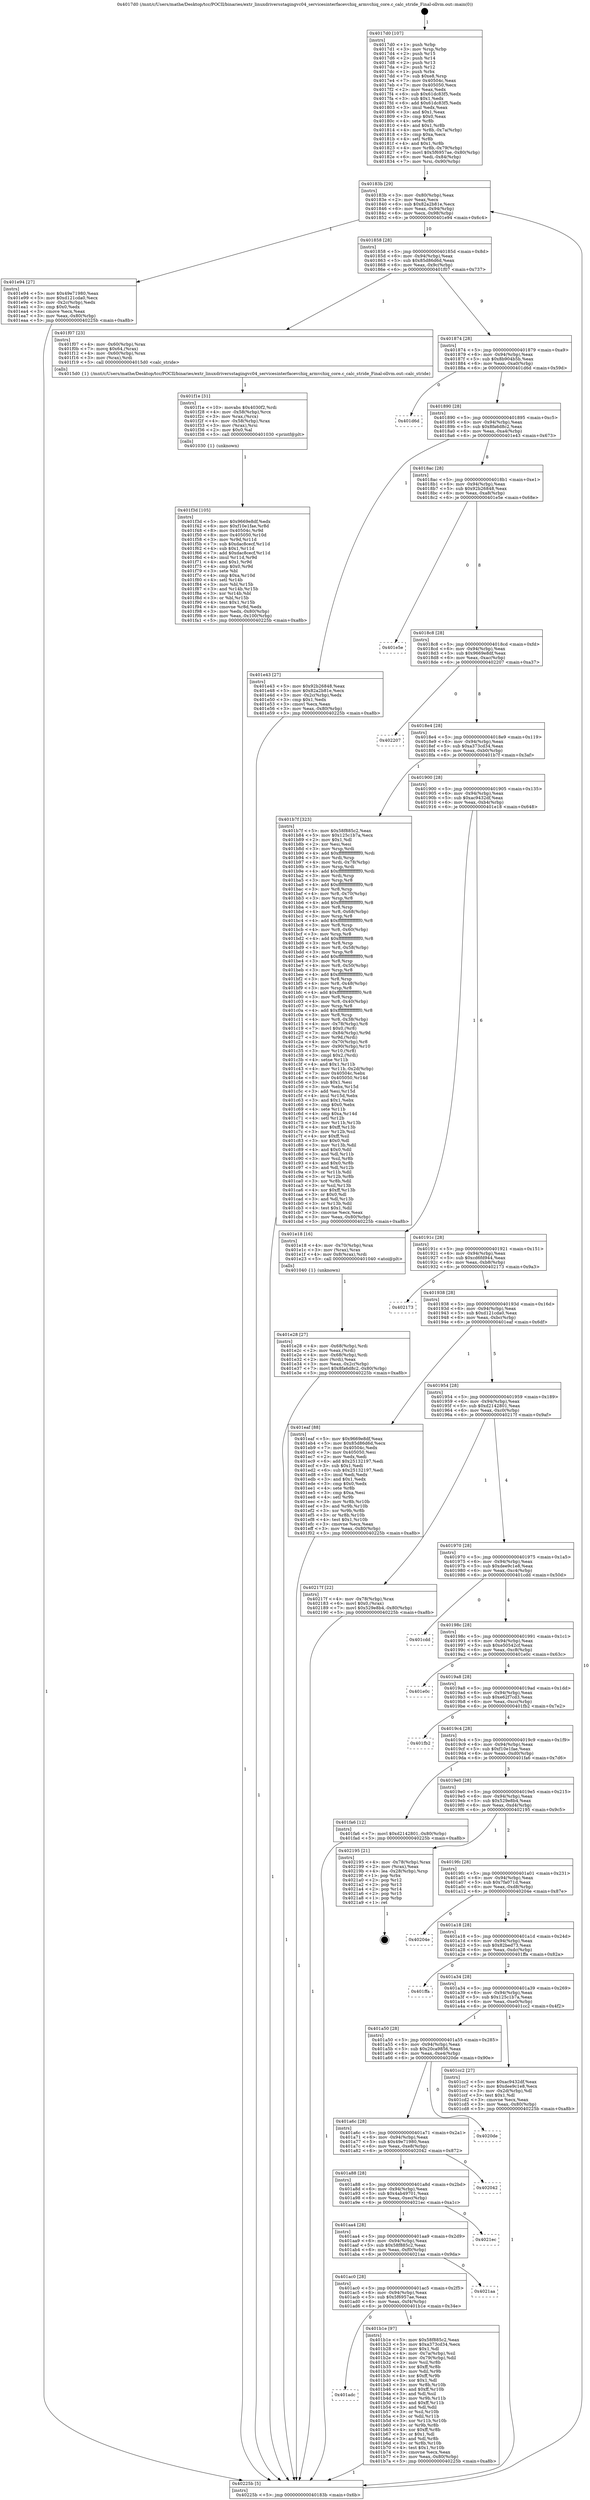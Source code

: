 digraph "0x4017d0" {
  label = "0x4017d0 (/mnt/c/Users/mathe/Desktop/tcc/POCII/binaries/extr_linuxdriversstagingvc04_servicesinterfacevchiq_armvchiq_core.c_calc_stride_Final-ollvm.out::main(0))"
  labelloc = "t"
  node[shape=record]

  Entry [label="",width=0.3,height=0.3,shape=circle,fillcolor=black,style=filled]
  "0x40183b" [label="{
     0x40183b [29]\l
     | [instrs]\l
     &nbsp;&nbsp;0x40183b \<+3\>: mov -0x80(%rbp),%eax\l
     &nbsp;&nbsp;0x40183e \<+2\>: mov %eax,%ecx\l
     &nbsp;&nbsp;0x401840 \<+6\>: sub $0x82a2b81e,%ecx\l
     &nbsp;&nbsp;0x401846 \<+6\>: mov %eax,-0x94(%rbp)\l
     &nbsp;&nbsp;0x40184c \<+6\>: mov %ecx,-0x98(%rbp)\l
     &nbsp;&nbsp;0x401852 \<+6\>: je 0000000000401e94 \<main+0x6c4\>\l
  }"]
  "0x401e94" [label="{
     0x401e94 [27]\l
     | [instrs]\l
     &nbsp;&nbsp;0x401e94 \<+5\>: mov $0x49e71980,%eax\l
     &nbsp;&nbsp;0x401e99 \<+5\>: mov $0xd121cda0,%ecx\l
     &nbsp;&nbsp;0x401e9e \<+3\>: mov -0x2c(%rbp),%edx\l
     &nbsp;&nbsp;0x401ea1 \<+3\>: cmp $0x0,%edx\l
     &nbsp;&nbsp;0x401ea4 \<+3\>: cmove %ecx,%eax\l
     &nbsp;&nbsp;0x401ea7 \<+3\>: mov %eax,-0x80(%rbp)\l
     &nbsp;&nbsp;0x401eaa \<+5\>: jmp 000000000040225b \<main+0xa8b\>\l
  }"]
  "0x401858" [label="{
     0x401858 [28]\l
     | [instrs]\l
     &nbsp;&nbsp;0x401858 \<+5\>: jmp 000000000040185d \<main+0x8d\>\l
     &nbsp;&nbsp;0x40185d \<+6\>: mov -0x94(%rbp),%eax\l
     &nbsp;&nbsp;0x401863 \<+5\>: sub $0x85d86d6d,%eax\l
     &nbsp;&nbsp;0x401868 \<+6\>: mov %eax,-0x9c(%rbp)\l
     &nbsp;&nbsp;0x40186e \<+6\>: je 0000000000401f07 \<main+0x737\>\l
  }"]
  Exit [label="",width=0.3,height=0.3,shape=circle,fillcolor=black,style=filled,peripheries=2]
  "0x401f07" [label="{
     0x401f07 [23]\l
     | [instrs]\l
     &nbsp;&nbsp;0x401f07 \<+4\>: mov -0x60(%rbp),%rax\l
     &nbsp;&nbsp;0x401f0b \<+7\>: movq $0x64,(%rax)\l
     &nbsp;&nbsp;0x401f12 \<+4\>: mov -0x60(%rbp),%rax\l
     &nbsp;&nbsp;0x401f16 \<+3\>: mov (%rax),%rdi\l
     &nbsp;&nbsp;0x401f19 \<+5\>: call 00000000004015d0 \<calc_stride\>\l
     | [calls]\l
     &nbsp;&nbsp;0x4015d0 \{1\} (/mnt/c/Users/mathe/Desktop/tcc/POCII/binaries/extr_linuxdriversstagingvc04_servicesinterfacevchiq_armvchiq_core.c_calc_stride_Final-ollvm.out::calc_stride)\l
  }"]
  "0x401874" [label="{
     0x401874 [28]\l
     | [instrs]\l
     &nbsp;&nbsp;0x401874 \<+5\>: jmp 0000000000401879 \<main+0xa9\>\l
     &nbsp;&nbsp;0x401879 \<+6\>: mov -0x94(%rbp),%eax\l
     &nbsp;&nbsp;0x40187f \<+5\>: sub $0x8b904b5b,%eax\l
     &nbsp;&nbsp;0x401884 \<+6\>: mov %eax,-0xa0(%rbp)\l
     &nbsp;&nbsp;0x40188a \<+6\>: je 0000000000401d6d \<main+0x59d\>\l
  }"]
  "0x401f3d" [label="{
     0x401f3d [105]\l
     | [instrs]\l
     &nbsp;&nbsp;0x401f3d \<+5\>: mov $0x9669e8df,%edx\l
     &nbsp;&nbsp;0x401f42 \<+6\>: mov $0xf10e1fae,%r8d\l
     &nbsp;&nbsp;0x401f48 \<+8\>: mov 0x40504c,%r9d\l
     &nbsp;&nbsp;0x401f50 \<+8\>: mov 0x405050,%r10d\l
     &nbsp;&nbsp;0x401f58 \<+3\>: mov %r9d,%r11d\l
     &nbsp;&nbsp;0x401f5b \<+7\>: sub $0xdac8cecf,%r11d\l
     &nbsp;&nbsp;0x401f62 \<+4\>: sub $0x1,%r11d\l
     &nbsp;&nbsp;0x401f66 \<+7\>: add $0xdac8cecf,%r11d\l
     &nbsp;&nbsp;0x401f6d \<+4\>: imul %r11d,%r9d\l
     &nbsp;&nbsp;0x401f71 \<+4\>: and $0x1,%r9d\l
     &nbsp;&nbsp;0x401f75 \<+4\>: cmp $0x0,%r9d\l
     &nbsp;&nbsp;0x401f79 \<+3\>: sete %bl\l
     &nbsp;&nbsp;0x401f7c \<+4\>: cmp $0xa,%r10d\l
     &nbsp;&nbsp;0x401f80 \<+4\>: setl %r14b\l
     &nbsp;&nbsp;0x401f84 \<+3\>: mov %bl,%r15b\l
     &nbsp;&nbsp;0x401f87 \<+3\>: and %r14b,%r15b\l
     &nbsp;&nbsp;0x401f8a \<+3\>: xor %r14b,%bl\l
     &nbsp;&nbsp;0x401f8d \<+3\>: or %bl,%r15b\l
     &nbsp;&nbsp;0x401f90 \<+4\>: test $0x1,%r15b\l
     &nbsp;&nbsp;0x401f94 \<+4\>: cmovne %r8d,%edx\l
     &nbsp;&nbsp;0x401f98 \<+3\>: mov %edx,-0x80(%rbp)\l
     &nbsp;&nbsp;0x401f9b \<+6\>: mov %eax,-0x100(%rbp)\l
     &nbsp;&nbsp;0x401fa1 \<+5\>: jmp 000000000040225b \<main+0xa8b\>\l
  }"]
  "0x401d6d" [label="{
     0x401d6d\l
  }", style=dashed]
  "0x401890" [label="{
     0x401890 [28]\l
     | [instrs]\l
     &nbsp;&nbsp;0x401890 \<+5\>: jmp 0000000000401895 \<main+0xc5\>\l
     &nbsp;&nbsp;0x401895 \<+6\>: mov -0x94(%rbp),%eax\l
     &nbsp;&nbsp;0x40189b \<+5\>: sub $0x8fa6d8c2,%eax\l
     &nbsp;&nbsp;0x4018a0 \<+6\>: mov %eax,-0xa4(%rbp)\l
     &nbsp;&nbsp;0x4018a6 \<+6\>: je 0000000000401e43 \<main+0x673\>\l
  }"]
  "0x401f1e" [label="{
     0x401f1e [31]\l
     | [instrs]\l
     &nbsp;&nbsp;0x401f1e \<+10\>: movabs $0x4030f2,%rdi\l
     &nbsp;&nbsp;0x401f28 \<+4\>: mov -0x58(%rbp),%rcx\l
     &nbsp;&nbsp;0x401f2c \<+3\>: mov %rax,(%rcx)\l
     &nbsp;&nbsp;0x401f2f \<+4\>: mov -0x58(%rbp),%rax\l
     &nbsp;&nbsp;0x401f33 \<+3\>: mov (%rax),%rsi\l
     &nbsp;&nbsp;0x401f36 \<+2\>: mov $0x0,%al\l
     &nbsp;&nbsp;0x401f38 \<+5\>: call 0000000000401030 \<printf@plt\>\l
     | [calls]\l
     &nbsp;&nbsp;0x401030 \{1\} (unknown)\l
  }"]
  "0x401e43" [label="{
     0x401e43 [27]\l
     | [instrs]\l
     &nbsp;&nbsp;0x401e43 \<+5\>: mov $0x92b26848,%eax\l
     &nbsp;&nbsp;0x401e48 \<+5\>: mov $0x82a2b81e,%ecx\l
     &nbsp;&nbsp;0x401e4d \<+3\>: mov -0x2c(%rbp),%edx\l
     &nbsp;&nbsp;0x401e50 \<+3\>: cmp $0x1,%edx\l
     &nbsp;&nbsp;0x401e53 \<+3\>: cmovl %ecx,%eax\l
     &nbsp;&nbsp;0x401e56 \<+3\>: mov %eax,-0x80(%rbp)\l
     &nbsp;&nbsp;0x401e59 \<+5\>: jmp 000000000040225b \<main+0xa8b\>\l
  }"]
  "0x4018ac" [label="{
     0x4018ac [28]\l
     | [instrs]\l
     &nbsp;&nbsp;0x4018ac \<+5\>: jmp 00000000004018b1 \<main+0xe1\>\l
     &nbsp;&nbsp;0x4018b1 \<+6\>: mov -0x94(%rbp),%eax\l
     &nbsp;&nbsp;0x4018b7 \<+5\>: sub $0x92b26848,%eax\l
     &nbsp;&nbsp;0x4018bc \<+6\>: mov %eax,-0xa8(%rbp)\l
     &nbsp;&nbsp;0x4018c2 \<+6\>: je 0000000000401e5e \<main+0x68e\>\l
  }"]
  "0x401e28" [label="{
     0x401e28 [27]\l
     | [instrs]\l
     &nbsp;&nbsp;0x401e28 \<+4\>: mov -0x68(%rbp),%rdi\l
     &nbsp;&nbsp;0x401e2c \<+2\>: mov %eax,(%rdi)\l
     &nbsp;&nbsp;0x401e2e \<+4\>: mov -0x68(%rbp),%rdi\l
     &nbsp;&nbsp;0x401e32 \<+2\>: mov (%rdi),%eax\l
     &nbsp;&nbsp;0x401e34 \<+3\>: mov %eax,-0x2c(%rbp)\l
     &nbsp;&nbsp;0x401e37 \<+7\>: movl $0x8fa6d8c2,-0x80(%rbp)\l
     &nbsp;&nbsp;0x401e3e \<+5\>: jmp 000000000040225b \<main+0xa8b\>\l
  }"]
  "0x401e5e" [label="{
     0x401e5e\l
  }", style=dashed]
  "0x4018c8" [label="{
     0x4018c8 [28]\l
     | [instrs]\l
     &nbsp;&nbsp;0x4018c8 \<+5\>: jmp 00000000004018cd \<main+0xfd\>\l
     &nbsp;&nbsp;0x4018cd \<+6\>: mov -0x94(%rbp),%eax\l
     &nbsp;&nbsp;0x4018d3 \<+5\>: sub $0x9669e8df,%eax\l
     &nbsp;&nbsp;0x4018d8 \<+6\>: mov %eax,-0xac(%rbp)\l
     &nbsp;&nbsp;0x4018de \<+6\>: je 0000000000402207 \<main+0xa37\>\l
  }"]
  "0x4017d0" [label="{
     0x4017d0 [107]\l
     | [instrs]\l
     &nbsp;&nbsp;0x4017d0 \<+1\>: push %rbp\l
     &nbsp;&nbsp;0x4017d1 \<+3\>: mov %rsp,%rbp\l
     &nbsp;&nbsp;0x4017d4 \<+2\>: push %r15\l
     &nbsp;&nbsp;0x4017d6 \<+2\>: push %r14\l
     &nbsp;&nbsp;0x4017d8 \<+2\>: push %r13\l
     &nbsp;&nbsp;0x4017da \<+2\>: push %r12\l
     &nbsp;&nbsp;0x4017dc \<+1\>: push %rbx\l
     &nbsp;&nbsp;0x4017dd \<+7\>: sub $0xe8,%rsp\l
     &nbsp;&nbsp;0x4017e4 \<+7\>: mov 0x40504c,%eax\l
     &nbsp;&nbsp;0x4017eb \<+7\>: mov 0x405050,%ecx\l
     &nbsp;&nbsp;0x4017f2 \<+2\>: mov %eax,%edx\l
     &nbsp;&nbsp;0x4017f4 \<+6\>: sub $0x61dc83f5,%edx\l
     &nbsp;&nbsp;0x4017fa \<+3\>: sub $0x1,%edx\l
     &nbsp;&nbsp;0x4017fd \<+6\>: add $0x61dc83f5,%edx\l
     &nbsp;&nbsp;0x401803 \<+3\>: imul %edx,%eax\l
     &nbsp;&nbsp;0x401806 \<+3\>: and $0x1,%eax\l
     &nbsp;&nbsp;0x401809 \<+3\>: cmp $0x0,%eax\l
     &nbsp;&nbsp;0x40180c \<+4\>: sete %r8b\l
     &nbsp;&nbsp;0x401810 \<+4\>: and $0x1,%r8b\l
     &nbsp;&nbsp;0x401814 \<+4\>: mov %r8b,-0x7a(%rbp)\l
     &nbsp;&nbsp;0x401818 \<+3\>: cmp $0xa,%ecx\l
     &nbsp;&nbsp;0x40181b \<+4\>: setl %r8b\l
     &nbsp;&nbsp;0x40181f \<+4\>: and $0x1,%r8b\l
     &nbsp;&nbsp;0x401823 \<+4\>: mov %r8b,-0x79(%rbp)\l
     &nbsp;&nbsp;0x401827 \<+7\>: movl $0x5f6957ae,-0x80(%rbp)\l
     &nbsp;&nbsp;0x40182e \<+6\>: mov %edi,-0x84(%rbp)\l
     &nbsp;&nbsp;0x401834 \<+7\>: mov %rsi,-0x90(%rbp)\l
  }"]
  "0x402207" [label="{
     0x402207\l
  }", style=dashed]
  "0x4018e4" [label="{
     0x4018e4 [28]\l
     | [instrs]\l
     &nbsp;&nbsp;0x4018e4 \<+5\>: jmp 00000000004018e9 \<main+0x119\>\l
     &nbsp;&nbsp;0x4018e9 \<+6\>: mov -0x94(%rbp),%eax\l
     &nbsp;&nbsp;0x4018ef \<+5\>: sub $0xa373cd34,%eax\l
     &nbsp;&nbsp;0x4018f4 \<+6\>: mov %eax,-0xb0(%rbp)\l
     &nbsp;&nbsp;0x4018fa \<+6\>: je 0000000000401b7f \<main+0x3af\>\l
  }"]
  "0x40225b" [label="{
     0x40225b [5]\l
     | [instrs]\l
     &nbsp;&nbsp;0x40225b \<+5\>: jmp 000000000040183b \<main+0x6b\>\l
  }"]
  "0x401b7f" [label="{
     0x401b7f [323]\l
     | [instrs]\l
     &nbsp;&nbsp;0x401b7f \<+5\>: mov $0x58f885c2,%eax\l
     &nbsp;&nbsp;0x401b84 \<+5\>: mov $0x125c1b7a,%ecx\l
     &nbsp;&nbsp;0x401b89 \<+2\>: mov $0x1,%dl\l
     &nbsp;&nbsp;0x401b8b \<+2\>: xor %esi,%esi\l
     &nbsp;&nbsp;0x401b8d \<+3\>: mov %rsp,%rdi\l
     &nbsp;&nbsp;0x401b90 \<+4\>: add $0xfffffffffffffff0,%rdi\l
     &nbsp;&nbsp;0x401b94 \<+3\>: mov %rdi,%rsp\l
     &nbsp;&nbsp;0x401b97 \<+4\>: mov %rdi,-0x78(%rbp)\l
     &nbsp;&nbsp;0x401b9b \<+3\>: mov %rsp,%rdi\l
     &nbsp;&nbsp;0x401b9e \<+4\>: add $0xfffffffffffffff0,%rdi\l
     &nbsp;&nbsp;0x401ba2 \<+3\>: mov %rdi,%rsp\l
     &nbsp;&nbsp;0x401ba5 \<+3\>: mov %rsp,%r8\l
     &nbsp;&nbsp;0x401ba8 \<+4\>: add $0xfffffffffffffff0,%r8\l
     &nbsp;&nbsp;0x401bac \<+3\>: mov %r8,%rsp\l
     &nbsp;&nbsp;0x401baf \<+4\>: mov %r8,-0x70(%rbp)\l
     &nbsp;&nbsp;0x401bb3 \<+3\>: mov %rsp,%r8\l
     &nbsp;&nbsp;0x401bb6 \<+4\>: add $0xfffffffffffffff0,%r8\l
     &nbsp;&nbsp;0x401bba \<+3\>: mov %r8,%rsp\l
     &nbsp;&nbsp;0x401bbd \<+4\>: mov %r8,-0x68(%rbp)\l
     &nbsp;&nbsp;0x401bc1 \<+3\>: mov %rsp,%r8\l
     &nbsp;&nbsp;0x401bc4 \<+4\>: add $0xfffffffffffffff0,%r8\l
     &nbsp;&nbsp;0x401bc8 \<+3\>: mov %r8,%rsp\l
     &nbsp;&nbsp;0x401bcb \<+4\>: mov %r8,-0x60(%rbp)\l
     &nbsp;&nbsp;0x401bcf \<+3\>: mov %rsp,%r8\l
     &nbsp;&nbsp;0x401bd2 \<+4\>: add $0xfffffffffffffff0,%r8\l
     &nbsp;&nbsp;0x401bd6 \<+3\>: mov %r8,%rsp\l
     &nbsp;&nbsp;0x401bd9 \<+4\>: mov %r8,-0x58(%rbp)\l
     &nbsp;&nbsp;0x401bdd \<+3\>: mov %rsp,%r8\l
     &nbsp;&nbsp;0x401be0 \<+4\>: add $0xfffffffffffffff0,%r8\l
     &nbsp;&nbsp;0x401be4 \<+3\>: mov %r8,%rsp\l
     &nbsp;&nbsp;0x401be7 \<+4\>: mov %r8,-0x50(%rbp)\l
     &nbsp;&nbsp;0x401beb \<+3\>: mov %rsp,%r8\l
     &nbsp;&nbsp;0x401bee \<+4\>: add $0xfffffffffffffff0,%r8\l
     &nbsp;&nbsp;0x401bf2 \<+3\>: mov %r8,%rsp\l
     &nbsp;&nbsp;0x401bf5 \<+4\>: mov %r8,-0x48(%rbp)\l
     &nbsp;&nbsp;0x401bf9 \<+3\>: mov %rsp,%r8\l
     &nbsp;&nbsp;0x401bfc \<+4\>: add $0xfffffffffffffff0,%r8\l
     &nbsp;&nbsp;0x401c00 \<+3\>: mov %r8,%rsp\l
     &nbsp;&nbsp;0x401c03 \<+4\>: mov %r8,-0x40(%rbp)\l
     &nbsp;&nbsp;0x401c07 \<+3\>: mov %rsp,%r8\l
     &nbsp;&nbsp;0x401c0a \<+4\>: add $0xfffffffffffffff0,%r8\l
     &nbsp;&nbsp;0x401c0e \<+3\>: mov %r8,%rsp\l
     &nbsp;&nbsp;0x401c11 \<+4\>: mov %r8,-0x38(%rbp)\l
     &nbsp;&nbsp;0x401c15 \<+4\>: mov -0x78(%rbp),%r8\l
     &nbsp;&nbsp;0x401c19 \<+7\>: movl $0x0,(%r8)\l
     &nbsp;&nbsp;0x401c20 \<+7\>: mov -0x84(%rbp),%r9d\l
     &nbsp;&nbsp;0x401c27 \<+3\>: mov %r9d,(%rdi)\l
     &nbsp;&nbsp;0x401c2a \<+4\>: mov -0x70(%rbp),%r8\l
     &nbsp;&nbsp;0x401c2e \<+7\>: mov -0x90(%rbp),%r10\l
     &nbsp;&nbsp;0x401c35 \<+3\>: mov %r10,(%r8)\l
     &nbsp;&nbsp;0x401c38 \<+3\>: cmpl $0x2,(%rdi)\l
     &nbsp;&nbsp;0x401c3b \<+4\>: setne %r11b\l
     &nbsp;&nbsp;0x401c3f \<+4\>: and $0x1,%r11b\l
     &nbsp;&nbsp;0x401c43 \<+4\>: mov %r11b,-0x2d(%rbp)\l
     &nbsp;&nbsp;0x401c47 \<+7\>: mov 0x40504c,%ebx\l
     &nbsp;&nbsp;0x401c4e \<+8\>: mov 0x405050,%r14d\l
     &nbsp;&nbsp;0x401c56 \<+3\>: sub $0x1,%esi\l
     &nbsp;&nbsp;0x401c59 \<+3\>: mov %ebx,%r15d\l
     &nbsp;&nbsp;0x401c5c \<+3\>: add %esi,%r15d\l
     &nbsp;&nbsp;0x401c5f \<+4\>: imul %r15d,%ebx\l
     &nbsp;&nbsp;0x401c63 \<+3\>: and $0x1,%ebx\l
     &nbsp;&nbsp;0x401c66 \<+3\>: cmp $0x0,%ebx\l
     &nbsp;&nbsp;0x401c69 \<+4\>: sete %r11b\l
     &nbsp;&nbsp;0x401c6d \<+4\>: cmp $0xa,%r14d\l
     &nbsp;&nbsp;0x401c71 \<+4\>: setl %r12b\l
     &nbsp;&nbsp;0x401c75 \<+3\>: mov %r11b,%r13b\l
     &nbsp;&nbsp;0x401c78 \<+4\>: xor $0xff,%r13b\l
     &nbsp;&nbsp;0x401c7c \<+3\>: mov %r12b,%sil\l
     &nbsp;&nbsp;0x401c7f \<+4\>: xor $0xff,%sil\l
     &nbsp;&nbsp;0x401c83 \<+3\>: xor $0x0,%dl\l
     &nbsp;&nbsp;0x401c86 \<+3\>: mov %r13b,%dil\l
     &nbsp;&nbsp;0x401c89 \<+4\>: and $0x0,%dil\l
     &nbsp;&nbsp;0x401c8d \<+3\>: and %dl,%r11b\l
     &nbsp;&nbsp;0x401c90 \<+3\>: mov %sil,%r8b\l
     &nbsp;&nbsp;0x401c93 \<+4\>: and $0x0,%r8b\l
     &nbsp;&nbsp;0x401c97 \<+3\>: and %dl,%r12b\l
     &nbsp;&nbsp;0x401c9a \<+3\>: or %r11b,%dil\l
     &nbsp;&nbsp;0x401c9d \<+3\>: or %r12b,%r8b\l
     &nbsp;&nbsp;0x401ca0 \<+3\>: xor %r8b,%dil\l
     &nbsp;&nbsp;0x401ca3 \<+3\>: or %sil,%r13b\l
     &nbsp;&nbsp;0x401ca6 \<+4\>: xor $0xff,%r13b\l
     &nbsp;&nbsp;0x401caa \<+3\>: or $0x0,%dl\l
     &nbsp;&nbsp;0x401cad \<+3\>: and %dl,%r13b\l
     &nbsp;&nbsp;0x401cb0 \<+3\>: or %r13b,%dil\l
     &nbsp;&nbsp;0x401cb3 \<+4\>: test $0x1,%dil\l
     &nbsp;&nbsp;0x401cb7 \<+3\>: cmovne %ecx,%eax\l
     &nbsp;&nbsp;0x401cba \<+3\>: mov %eax,-0x80(%rbp)\l
     &nbsp;&nbsp;0x401cbd \<+5\>: jmp 000000000040225b \<main+0xa8b\>\l
  }"]
  "0x401900" [label="{
     0x401900 [28]\l
     | [instrs]\l
     &nbsp;&nbsp;0x401900 \<+5\>: jmp 0000000000401905 \<main+0x135\>\l
     &nbsp;&nbsp;0x401905 \<+6\>: mov -0x94(%rbp),%eax\l
     &nbsp;&nbsp;0x40190b \<+5\>: sub $0xac9432df,%eax\l
     &nbsp;&nbsp;0x401910 \<+6\>: mov %eax,-0xb4(%rbp)\l
     &nbsp;&nbsp;0x401916 \<+6\>: je 0000000000401e18 \<main+0x648\>\l
  }"]
  "0x401adc" [label="{
     0x401adc\l
  }", style=dashed]
  "0x401e18" [label="{
     0x401e18 [16]\l
     | [instrs]\l
     &nbsp;&nbsp;0x401e18 \<+4\>: mov -0x70(%rbp),%rax\l
     &nbsp;&nbsp;0x401e1c \<+3\>: mov (%rax),%rax\l
     &nbsp;&nbsp;0x401e1f \<+4\>: mov 0x8(%rax),%rdi\l
     &nbsp;&nbsp;0x401e23 \<+5\>: call 0000000000401040 \<atoi@plt\>\l
     | [calls]\l
     &nbsp;&nbsp;0x401040 \{1\} (unknown)\l
  }"]
  "0x40191c" [label="{
     0x40191c [28]\l
     | [instrs]\l
     &nbsp;&nbsp;0x40191c \<+5\>: jmp 0000000000401921 \<main+0x151\>\l
     &nbsp;&nbsp;0x401921 \<+6\>: mov -0x94(%rbp),%eax\l
     &nbsp;&nbsp;0x401927 \<+5\>: sub $0xcd6fd944,%eax\l
     &nbsp;&nbsp;0x40192c \<+6\>: mov %eax,-0xb8(%rbp)\l
     &nbsp;&nbsp;0x401932 \<+6\>: je 0000000000402173 \<main+0x9a3\>\l
  }"]
  "0x401b1e" [label="{
     0x401b1e [97]\l
     | [instrs]\l
     &nbsp;&nbsp;0x401b1e \<+5\>: mov $0x58f885c2,%eax\l
     &nbsp;&nbsp;0x401b23 \<+5\>: mov $0xa373cd34,%ecx\l
     &nbsp;&nbsp;0x401b28 \<+2\>: mov $0x1,%dl\l
     &nbsp;&nbsp;0x401b2a \<+4\>: mov -0x7a(%rbp),%sil\l
     &nbsp;&nbsp;0x401b2e \<+4\>: mov -0x79(%rbp),%dil\l
     &nbsp;&nbsp;0x401b32 \<+3\>: mov %sil,%r8b\l
     &nbsp;&nbsp;0x401b35 \<+4\>: xor $0xff,%r8b\l
     &nbsp;&nbsp;0x401b39 \<+3\>: mov %dil,%r9b\l
     &nbsp;&nbsp;0x401b3c \<+4\>: xor $0xff,%r9b\l
     &nbsp;&nbsp;0x401b40 \<+3\>: xor $0x1,%dl\l
     &nbsp;&nbsp;0x401b43 \<+3\>: mov %r8b,%r10b\l
     &nbsp;&nbsp;0x401b46 \<+4\>: and $0xff,%r10b\l
     &nbsp;&nbsp;0x401b4a \<+3\>: and %dl,%sil\l
     &nbsp;&nbsp;0x401b4d \<+3\>: mov %r9b,%r11b\l
     &nbsp;&nbsp;0x401b50 \<+4\>: and $0xff,%r11b\l
     &nbsp;&nbsp;0x401b54 \<+3\>: and %dl,%dil\l
     &nbsp;&nbsp;0x401b57 \<+3\>: or %sil,%r10b\l
     &nbsp;&nbsp;0x401b5a \<+3\>: or %dil,%r11b\l
     &nbsp;&nbsp;0x401b5d \<+3\>: xor %r11b,%r10b\l
     &nbsp;&nbsp;0x401b60 \<+3\>: or %r9b,%r8b\l
     &nbsp;&nbsp;0x401b63 \<+4\>: xor $0xff,%r8b\l
     &nbsp;&nbsp;0x401b67 \<+3\>: or $0x1,%dl\l
     &nbsp;&nbsp;0x401b6a \<+3\>: and %dl,%r8b\l
     &nbsp;&nbsp;0x401b6d \<+3\>: or %r8b,%r10b\l
     &nbsp;&nbsp;0x401b70 \<+4\>: test $0x1,%r10b\l
     &nbsp;&nbsp;0x401b74 \<+3\>: cmovne %ecx,%eax\l
     &nbsp;&nbsp;0x401b77 \<+3\>: mov %eax,-0x80(%rbp)\l
     &nbsp;&nbsp;0x401b7a \<+5\>: jmp 000000000040225b \<main+0xa8b\>\l
  }"]
  "0x402173" [label="{
     0x402173\l
  }", style=dashed]
  "0x401938" [label="{
     0x401938 [28]\l
     | [instrs]\l
     &nbsp;&nbsp;0x401938 \<+5\>: jmp 000000000040193d \<main+0x16d\>\l
     &nbsp;&nbsp;0x40193d \<+6\>: mov -0x94(%rbp),%eax\l
     &nbsp;&nbsp;0x401943 \<+5\>: sub $0xd121cda0,%eax\l
     &nbsp;&nbsp;0x401948 \<+6\>: mov %eax,-0xbc(%rbp)\l
     &nbsp;&nbsp;0x40194e \<+6\>: je 0000000000401eaf \<main+0x6df\>\l
  }"]
  "0x401ac0" [label="{
     0x401ac0 [28]\l
     | [instrs]\l
     &nbsp;&nbsp;0x401ac0 \<+5\>: jmp 0000000000401ac5 \<main+0x2f5\>\l
     &nbsp;&nbsp;0x401ac5 \<+6\>: mov -0x94(%rbp),%eax\l
     &nbsp;&nbsp;0x401acb \<+5\>: sub $0x5f6957ae,%eax\l
     &nbsp;&nbsp;0x401ad0 \<+6\>: mov %eax,-0xf4(%rbp)\l
     &nbsp;&nbsp;0x401ad6 \<+6\>: je 0000000000401b1e \<main+0x34e\>\l
  }"]
  "0x401eaf" [label="{
     0x401eaf [88]\l
     | [instrs]\l
     &nbsp;&nbsp;0x401eaf \<+5\>: mov $0x9669e8df,%eax\l
     &nbsp;&nbsp;0x401eb4 \<+5\>: mov $0x85d86d6d,%ecx\l
     &nbsp;&nbsp;0x401eb9 \<+7\>: mov 0x40504c,%edx\l
     &nbsp;&nbsp;0x401ec0 \<+7\>: mov 0x405050,%esi\l
     &nbsp;&nbsp;0x401ec7 \<+2\>: mov %edx,%edi\l
     &nbsp;&nbsp;0x401ec9 \<+6\>: add $0x25132197,%edi\l
     &nbsp;&nbsp;0x401ecf \<+3\>: sub $0x1,%edi\l
     &nbsp;&nbsp;0x401ed2 \<+6\>: sub $0x25132197,%edi\l
     &nbsp;&nbsp;0x401ed8 \<+3\>: imul %edi,%edx\l
     &nbsp;&nbsp;0x401edb \<+3\>: and $0x1,%edx\l
     &nbsp;&nbsp;0x401ede \<+3\>: cmp $0x0,%edx\l
     &nbsp;&nbsp;0x401ee1 \<+4\>: sete %r8b\l
     &nbsp;&nbsp;0x401ee5 \<+3\>: cmp $0xa,%esi\l
     &nbsp;&nbsp;0x401ee8 \<+4\>: setl %r9b\l
     &nbsp;&nbsp;0x401eec \<+3\>: mov %r8b,%r10b\l
     &nbsp;&nbsp;0x401eef \<+3\>: and %r9b,%r10b\l
     &nbsp;&nbsp;0x401ef2 \<+3\>: xor %r9b,%r8b\l
     &nbsp;&nbsp;0x401ef5 \<+3\>: or %r8b,%r10b\l
     &nbsp;&nbsp;0x401ef8 \<+4\>: test $0x1,%r10b\l
     &nbsp;&nbsp;0x401efc \<+3\>: cmovne %ecx,%eax\l
     &nbsp;&nbsp;0x401eff \<+3\>: mov %eax,-0x80(%rbp)\l
     &nbsp;&nbsp;0x401f02 \<+5\>: jmp 000000000040225b \<main+0xa8b\>\l
  }"]
  "0x401954" [label="{
     0x401954 [28]\l
     | [instrs]\l
     &nbsp;&nbsp;0x401954 \<+5\>: jmp 0000000000401959 \<main+0x189\>\l
     &nbsp;&nbsp;0x401959 \<+6\>: mov -0x94(%rbp),%eax\l
     &nbsp;&nbsp;0x40195f \<+5\>: sub $0xd2142801,%eax\l
     &nbsp;&nbsp;0x401964 \<+6\>: mov %eax,-0xc0(%rbp)\l
     &nbsp;&nbsp;0x40196a \<+6\>: je 000000000040217f \<main+0x9af\>\l
  }"]
  "0x4021aa" [label="{
     0x4021aa\l
  }", style=dashed]
  "0x40217f" [label="{
     0x40217f [22]\l
     | [instrs]\l
     &nbsp;&nbsp;0x40217f \<+4\>: mov -0x78(%rbp),%rax\l
     &nbsp;&nbsp;0x402183 \<+6\>: movl $0x0,(%rax)\l
     &nbsp;&nbsp;0x402189 \<+7\>: movl $0x529e8b4,-0x80(%rbp)\l
     &nbsp;&nbsp;0x402190 \<+5\>: jmp 000000000040225b \<main+0xa8b\>\l
  }"]
  "0x401970" [label="{
     0x401970 [28]\l
     | [instrs]\l
     &nbsp;&nbsp;0x401970 \<+5\>: jmp 0000000000401975 \<main+0x1a5\>\l
     &nbsp;&nbsp;0x401975 \<+6\>: mov -0x94(%rbp),%eax\l
     &nbsp;&nbsp;0x40197b \<+5\>: sub $0xdee9c1e8,%eax\l
     &nbsp;&nbsp;0x401980 \<+6\>: mov %eax,-0xc4(%rbp)\l
     &nbsp;&nbsp;0x401986 \<+6\>: je 0000000000401cdd \<main+0x50d\>\l
  }"]
  "0x401aa4" [label="{
     0x401aa4 [28]\l
     | [instrs]\l
     &nbsp;&nbsp;0x401aa4 \<+5\>: jmp 0000000000401aa9 \<main+0x2d9\>\l
     &nbsp;&nbsp;0x401aa9 \<+6\>: mov -0x94(%rbp),%eax\l
     &nbsp;&nbsp;0x401aaf \<+5\>: sub $0x58f885c2,%eax\l
     &nbsp;&nbsp;0x401ab4 \<+6\>: mov %eax,-0xf0(%rbp)\l
     &nbsp;&nbsp;0x401aba \<+6\>: je 00000000004021aa \<main+0x9da\>\l
  }"]
  "0x401cdd" [label="{
     0x401cdd\l
  }", style=dashed]
  "0x40198c" [label="{
     0x40198c [28]\l
     | [instrs]\l
     &nbsp;&nbsp;0x40198c \<+5\>: jmp 0000000000401991 \<main+0x1c1\>\l
     &nbsp;&nbsp;0x401991 \<+6\>: mov -0x94(%rbp),%eax\l
     &nbsp;&nbsp;0x401997 \<+5\>: sub $0xe50542cf,%eax\l
     &nbsp;&nbsp;0x40199c \<+6\>: mov %eax,-0xc8(%rbp)\l
     &nbsp;&nbsp;0x4019a2 \<+6\>: je 0000000000401e0c \<main+0x63c\>\l
  }"]
  "0x4021ec" [label="{
     0x4021ec\l
  }", style=dashed]
  "0x401e0c" [label="{
     0x401e0c\l
  }", style=dashed]
  "0x4019a8" [label="{
     0x4019a8 [28]\l
     | [instrs]\l
     &nbsp;&nbsp;0x4019a8 \<+5\>: jmp 00000000004019ad \<main+0x1dd\>\l
     &nbsp;&nbsp;0x4019ad \<+6\>: mov -0x94(%rbp),%eax\l
     &nbsp;&nbsp;0x4019b3 \<+5\>: sub $0xe62f7cd3,%eax\l
     &nbsp;&nbsp;0x4019b8 \<+6\>: mov %eax,-0xcc(%rbp)\l
     &nbsp;&nbsp;0x4019be \<+6\>: je 0000000000401fb2 \<main+0x7e2\>\l
  }"]
  "0x401a88" [label="{
     0x401a88 [28]\l
     | [instrs]\l
     &nbsp;&nbsp;0x401a88 \<+5\>: jmp 0000000000401a8d \<main+0x2bd\>\l
     &nbsp;&nbsp;0x401a8d \<+6\>: mov -0x94(%rbp),%eax\l
     &nbsp;&nbsp;0x401a93 \<+5\>: sub $0x4ab49701,%eax\l
     &nbsp;&nbsp;0x401a98 \<+6\>: mov %eax,-0xec(%rbp)\l
     &nbsp;&nbsp;0x401a9e \<+6\>: je 00000000004021ec \<main+0xa1c\>\l
  }"]
  "0x401fb2" [label="{
     0x401fb2\l
  }", style=dashed]
  "0x4019c4" [label="{
     0x4019c4 [28]\l
     | [instrs]\l
     &nbsp;&nbsp;0x4019c4 \<+5\>: jmp 00000000004019c9 \<main+0x1f9\>\l
     &nbsp;&nbsp;0x4019c9 \<+6\>: mov -0x94(%rbp),%eax\l
     &nbsp;&nbsp;0x4019cf \<+5\>: sub $0xf10e1fae,%eax\l
     &nbsp;&nbsp;0x4019d4 \<+6\>: mov %eax,-0xd0(%rbp)\l
     &nbsp;&nbsp;0x4019da \<+6\>: je 0000000000401fa6 \<main+0x7d6\>\l
  }"]
  "0x402042" [label="{
     0x402042\l
  }", style=dashed]
  "0x401fa6" [label="{
     0x401fa6 [12]\l
     | [instrs]\l
     &nbsp;&nbsp;0x401fa6 \<+7\>: movl $0xd2142801,-0x80(%rbp)\l
     &nbsp;&nbsp;0x401fad \<+5\>: jmp 000000000040225b \<main+0xa8b\>\l
  }"]
  "0x4019e0" [label="{
     0x4019e0 [28]\l
     | [instrs]\l
     &nbsp;&nbsp;0x4019e0 \<+5\>: jmp 00000000004019e5 \<main+0x215\>\l
     &nbsp;&nbsp;0x4019e5 \<+6\>: mov -0x94(%rbp),%eax\l
     &nbsp;&nbsp;0x4019eb \<+5\>: sub $0x529e8b4,%eax\l
     &nbsp;&nbsp;0x4019f0 \<+6\>: mov %eax,-0xd4(%rbp)\l
     &nbsp;&nbsp;0x4019f6 \<+6\>: je 0000000000402195 \<main+0x9c5\>\l
  }"]
  "0x401a6c" [label="{
     0x401a6c [28]\l
     | [instrs]\l
     &nbsp;&nbsp;0x401a6c \<+5\>: jmp 0000000000401a71 \<main+0x2a1\>\l
     &nbsp;&nbsp;0x401a71 \<+6\>: mov -0x94(%rbp),%eax\l
     &nbsp;&nbsp;0x401a77 \<+5\>: sub $0x49e71980,%eax\l
     &nbsp;&nbsp;0x401a7c \<+6\>: mov %eax,-0xe8(%rbp)\l
     &nbsp;&nbsp;0x401a82 \<+6\>: je 0000000000402042 \<main+0x872\>\l
  }"]
  "0x402195" [label="{
     0x402195 [21]\l
     | [instrs]\l
     &nbsp;&nbsp;0x402195 \<+4\>: mov -0x78(%rbp),%rax\l
     &nbsp;&nbsp;0x402199 \<+2\>: mov (%rax),%eax\l
     &nbsp;&nbsp;0x40219b \<+4\>: lea -0x28(%rbp),%rsp\l
     &nbsp;&nbsp;0x40219f \<+1\>: pop %rbx\l
     &nbsp;&nbsp;0x4021a0 \<+2\>: pop %r12\l
     &nbsp;&nbsp;0x4021a2 \<+2\>: pop %r13\l
     &nbsp;&nbsp;0x4021a4 \<+2\>: pop %r14\l
     &nbsp;&nbsp;0x4021a6 \<+2\>: pop %r15\l
     &nbsp;&nbsp;0x4021a8 \<+1\>: pop %rbp\l
     &nbsp;&nbsp;0x4021a9 \<+1\>: ret\l
  }"]
  "0x4019fc" [label="{
     0x4019fc [28]\l
     | [instrs]\l
     &nbsp;&nbsp;0x4019fc \<+5\>: jmp 0000000000401a01 \<main+0x231\>\l
     &nbsp;&nbsp;0x401a01 \<+6\>: mov -0x94(%rbp),%eax\l
     &nbsp;&nbsp;0x401a07 \<+5\>: sub $0x7fa071d,%eax\l
     &nbsp;&nbsp;0x401a0c \<+6\>: mov %eax,-0xd8(%rbp)\l
     &nbsp;&nbsp;0x401a12 \<+6\>: je 000000000040204e \<main+0x87e\>\l
  }"]
  "0x4020de" [label="{
     0x4020de\l
  }", style=dashed]
  "0x40204e" [label="{
     0x40204e\l
  }", style=dashed]
  "0x401a18" [label="{
     0x401a18 [28]\l
     | [instrs]\l
     &nbsp;&nbsp;0x401a18 \<+5\>: jmp 0000000000401a1d \<main+0x24d\>\l
     &nbsp;&nbsp;0x401a1d \<+6\>: mov -0x94(%rbp),%eax\l
     &nbsp;&nbsp;0x401a23 \<+5\>: sub $0x82bed73,%eax\l
     &nbsp;&nbsp;0x401a28 \<+6\>: mov %eax,-0xdc(%rbp)\l
     &nbsp;&nbsp;0x401a2e \<+6\>: je 0000000000401ffa \<main+0x82a\>\l
  }"]
  "0x401a50" [label="{
     0x401a50 [28]\l
     | [instrs]\l
     &nbsp;&nbsp;0x401a50 \<+5\>: jmp 0000000000401a55 \<main+0x285\>\l
     &nbsp;&nbsp;0x401a55 \<+6\>: mov -0x94(%rbp),%eax\l
     &nbsp;&nbsp;0x401a5b \<+5\>: sub $0x20ca9856,%eax\l
     &nbsp;&nbsp;0x401a60 \<+6\>: mov %eax,-0xe4(%rbp)\l
     &nbsp;&nbsp;0x401a66 \<+6\>: je 00000000004020de \<main+0x90e\>\l
  }"]
  "0x401ffa" [label="{
     0x401ffa\l
  }", style=dashed]
  "0x401a34" [label="{
     0x401a34 [28]\l
     | [instrs]\l
     &nbsp;&nbsp;0x401a34 \<+5\>: jmp 0000000000401a39 \<main+0x269\>\l
     &nbsp;&nbsp;0x401a39 \<+6\>: mov -0x94(%rbp),%eax\l
     &nbsp;&nbsp;0x401a3f \<+5\>: sub $0x125c1b7a,%eax\l
     &nbsp;&nbsp;0x401a44 \<+6\>: mov %eax,-0xe0(%rbp)\l
     &nbsp;&nbsp;0x401a4a \<+6\>: je 0000000000401cc2 \<main+0x4f2\>\l
  }"]
  "0x401cc2" [label="{
     0x401cc2 [27]\l
     | [instrs]\l
     &nbsp;&nbsp;0x401cc2 \<+5\>: mov $0xac9432df,%eax\l
     &nbsp;&nbsp;0x401cc7 \<+5\>: mov $0xdee9c1e8,%ecx\l
     &nbsp;&nbsp;0x401ccc \<+3\>: mov -0x2d(%rbp),%dl\l
     &nbsp;&nbsp;0x401ccf \<+3\>: test $0x1,%dl\l
     &nbsp;&nbsp;0x401cd2 \<+3\>: cmovne %ecx,%eax\l
     &nbsp;&nbsp;0x401cd5 \<+3\>: mov %eax,-0x80(%rbp)\l
     &nbsp;&nbsp;0x401cd8 \<+5\>: jmp 000000000040225b \<main+0xa8b\>\l
  }"]
  Entry -> "0x4017d0" [label=" 1"]
  "0x40183b" -> "0x401e94" [label=" 1"]
  "0x40183b" -> "0x401858" [label=" 10"]
  "0x402195" -> Exit [label=" 1"]
  "0x401858" -> "0x401f07" [label=" 1"]
  "0x401858" -> "0x401874" [label=" 9"]
  "0x40217f" -> "0x40225b" [label=" 1"]
  "0x401874" -> "0x401d6d" [label=" 0"]
  "0x401874" -> "0x401890" [label=" 9"]
  "0x401fa6" -> "0x40225b" [label=" 1"]
  "0x401890" -> "0x401e43" [label=" 1"]
  "0x401890" -> "0x4018ac" [label=" 8"]
  "0x401f3d" -> "0x40225b" [label=" 1"]
  "0x4018ac" -> "0x401e5e" [label=" 0"]
  "0x4018ac" -> "0x4018c8" [label=" 8"]
  "0x401f1e" -> "0x401f3d" [label=" 1"]
  "0x4018c8" -> "0x402207" [label=" 0"]
  "0x4018c8" -> "0x4018e4" [label=" 8"]
  "0x401eaf" -> "0x40225b" [label=" 1"]
  "0x4018e4" -> "0x401b7f" [label=" 1"]
  "0x4018e4" -> "0x401900" [label=" 7"]
  "0x401e94" -> "0x40225b" [label=" 1"]
  "0x401900" -> "0x401e18" [label=" 1"]
  "0x401900" -> "0x40191c" [label=" 6"]
  "0x401e43" -> "0x40225b" [label=" 1"]
  "0x40191c" -> "0x402173" [label=" 0"]
  "0x40191c" -> "0x401938" [label=" 6"]
  "0x401e28" -> "0x40225b" [label=" 1"]
  "0x401938" -> "0x401eaf" [label=" 1"]
  "0x401938" -> "0x401954" [label=" 5"]
  "0x401cc2" -> "0x40225b" [label=" 1"]
  "0x401954" -> "0x40217f" [label=" 1"]
  "0x401954" -> "0x401970" [label=" 4"]
  "0x401b7f" -> "0x40225b" [label=" 1"]
  "0x401970" -> "0x401cdd" [label=" 0"]
  "0x401970" -> "0x40198c" [label=" 4"]
  "0x40225b" -> "0x40183b" [label=" 10"]
  "0x40198c" -> "0x401e0c" [label=" 0"]
  "0x40198c" -> "0x4019a8" [label=" 4"]
  "0x4017d0" -> "0x40183b" [label=" 1"]
  "0x4019a8" -> "0x401fb2" [label=" 0"]
  "0x4019a8" -> "0x4019c4" [label=" 4"]
  "0x401ac0" -> "0x401adc" [label=" 0"]
  "0x4019c4" -> "0x401fa6" [label=" 1"]
  "0x4019c4" -> "0x4019e0" [label=" 3"]
  "0x401ac0" -> "0x401b1e" [label=" 1"]
  "0x4019e0" -> "0x402195" [label=" 1"]
  "0x4019e0" -> "0x4019fc" [label=" 2"]
  "0x401aa4" -> "0x401ac0" [label=" 1"]
  "0x4019fc" -> "0x40204e" [label=" 0"]
  "0x4019fc" -> "0x401a18" [label=" 2"]
  "0x401aa4" -> "0x4021aa" [label=" 0"]
  "0x401a18" -> "0x401ffa" [label=" 0"]
  "0x401a18" -> "0x401a34" [label=" 2"]
  "0x401a88" -> "0x401aa4" [label=" 1"]
  "0x401a34" -> "0x401cc2" [label=" 1"]
  "0x401a34" -> "0x401a50" [label=" 1"]
  "0x401f07" -> "0x401f1e" [label=" 1"]
  "0x401a50" -> "0x4020de" [label=" 0"]
  "0x401a50" -> "0x401a6c" [label=" 1"]
  "0x401e18" -> "0x401e28" [label=" 1"]
  "0x401a6c" -> "0x402042" [label=" 0"]
  "0x401a6c" -> "0x401a88" [label=" 1"]
  "0x401b1e" -> "0x40225b" [label=" 1"]
  "0x401a88" -> "0x4021ec" [label=" 0"]
}
